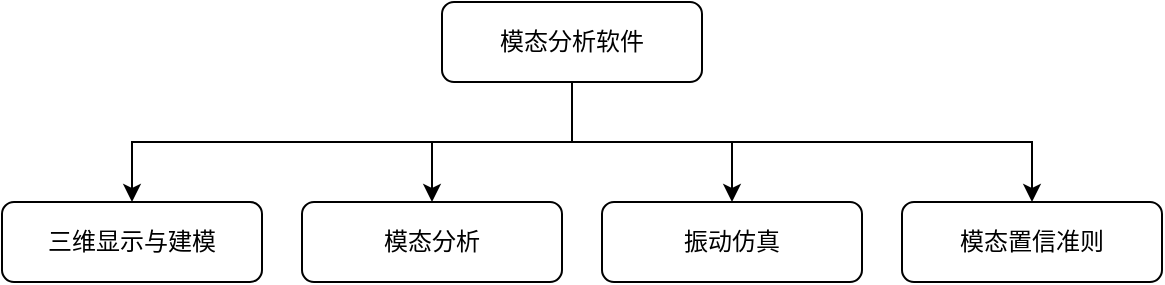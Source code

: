 <mxfile version="14.4.3" type="github">
  <diagram id="Slq857jgQNVmLPVsMrNM" name="Page-1">
    <mxGraphModel dx="942" dy="583" grid="1" gridSize="10" guides="1" tooltips="1" connect="1" arrows="1" fold="1" page="1" pageScale="1" pageWidth="827" pageHeight="1169" math="0" shadow="0">
      <root>
        <mxCell id="0" />
        <mxCell id="1" parent="0" />
        <mxCell id="6Lxf5MOVYXlM3tVYyecf-6" style="edgeStyle=orthogonalEdgeStyle;rounded=0;orthogonalLoop=1;jettySize=auto;html=1;entryX=0.5;entryY=0;entryDx=0;entryDy=0;" edge="1" parent="1" source="6Lxf5MOVYXlM3tVYyecf-1" target="6Lxf5MOVYXlM3tVYyecf-2">
          <mxGeometry relative="1" as="geometry">
            <Array as="points">
              <mxPoint x="465" y="180" />
              <mxPoint x="245" y="180" />
            </Array>
          </mxGeometry>
        </mxCell>
        <mxCell id="6Lxf5MOVYXlM3tVYyecf-7" style="edgeStyle=orthogonalEdgeStyle;rounded=0;orthogonalLoop=1;jettySize=auto;html=1;entryX=0.5;entryY=0;entryDx=0;entryDy=0;" edge="1" parent="1" source="6Lxf5MOVYXlM3tVYyecf-1" target="6Lxf5MOVYXlM3tVYyecf-3">
          <mxGeometry relative="1" as="geometry" />
        </mxCell>
        <mxCell id="6Lxf5MOVYXlM3tVYyecf-8" style="edgeStyle=orthogonalEdgeStyle;rounded=0;orthogonalLoop=1;jettySize=auto;html=1;" edge="1" parent="1" source="6Lxf5MOVYXlM3tVYyecf-1" target="6Lxf5MOVYXlM3tVYyecf-4">
          <mxGeometry relative="1" as="geometry" />
        </mxCell>
        <mxCell id="6Lxf5MOVYXlM3tVYyecf-9" style="edgeStyle=orthogonalEdgeStyle;rounded=0;orthogonalLoop=1;jettySize=auto;html=1;" edge="1" parent="1" source="6Lxf5MOVYXlM3tVYyecf-1" target="6Lxf5MOVYXlM3tVYyecf-5">
          <mxGeometry relative="1" as="geometry">
            <Array as="points">
              <mxPoint x="465" y="180" />
              <mxPoint x="695" y="180" />
            </Array>
          </mxGeometry>
        </mxCell>
        <mxCell id="6Lxf5MOVYXlM3tVYyecf-1" value="模态分析软件" style="rounded=1;whiteSpace=wrap;html=1;" vertex="1" parent="1">
          <mxGeometry x="400" y="110" width="130" height="40" as="geometry" />
        </mxCell>
        <mxCell id="6Lxf5MOVYXlM3tVYyecf-2" value="三维显示与建模" style="rounded=1;whiteSpace=wrap;html=1;" vertex="1" parent="1">
          <mxGeometry x="180" y="210" width="130" height="40" as="geometry" />
        </mxCell>
        <mxCell id="6Lxf5MOVYXlM3tVYyecf-3" value="模态分析" style="rounded=1;whiteSpace=wrap;html=1;" vertex="1" parent="1">
          <mxGeometry x="330" y="210" width="130" height="40" as="geometry" />
        </mxCell>
        <mxCell id="6Lxf5MOVYXlM3tVYyecf-4" value="振动仿真" style="rounded=1;whiteSpace=wrap;html=1;" vertex="1" parent="1">
          <mxGeometry x="480" y="210" width="130" height="40" as="geometry" />
        </mxCell>
        <mxCell id="6Lxf5MOVYXlM3tVYyecf-5" value="模态置信准则" style="rounded=1;whiteSpace=wrap;html=1;" vertex="1" parent="1">
          <mxGeometry x="630" y="210" width="130" height="40" as="geometry" />
        </mxCell>
      </root>
    </mxGraphModel>
  </diagram>
</mxfile>
